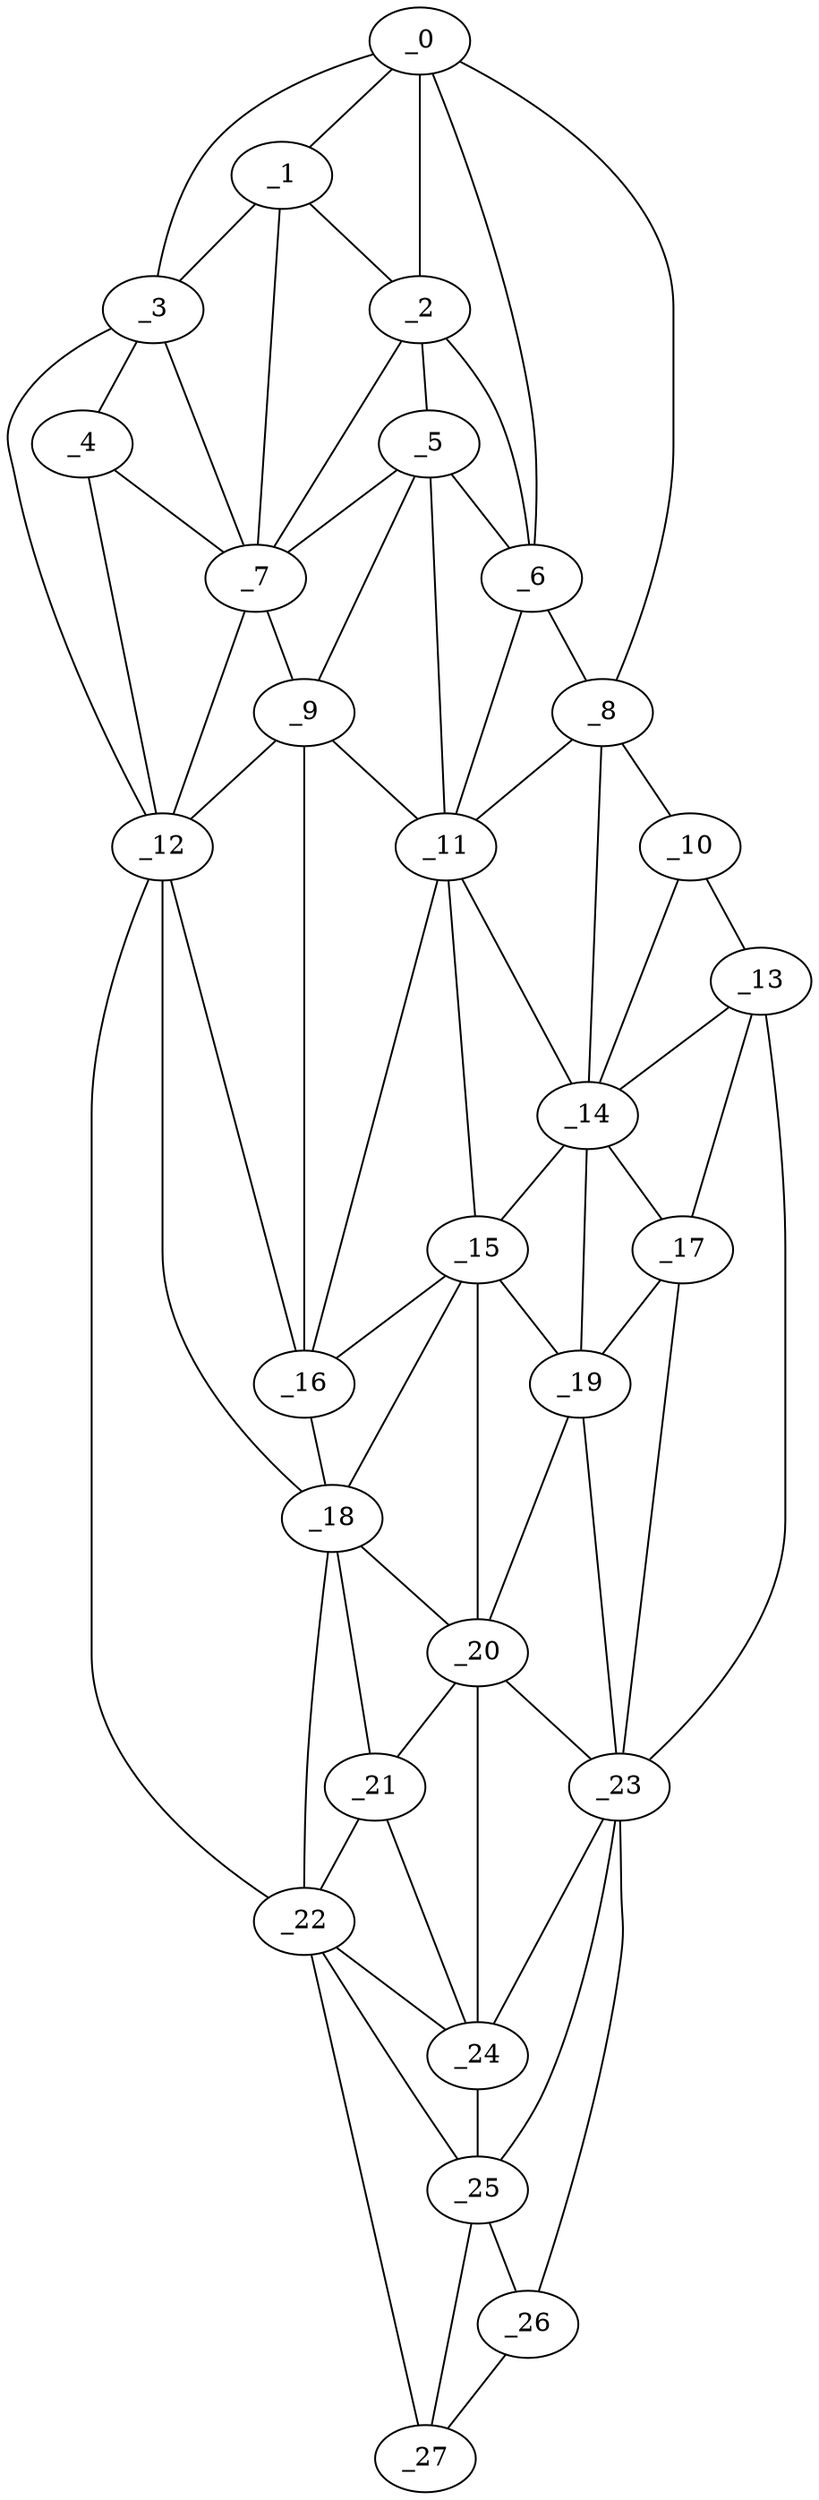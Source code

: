 graph "obj27__330.gxl" {
	_0	 [x=8,
		y=64];
	_1	 [x=19,
		y=67];
	_0 -- _1	 [valence=1];
	_2	 [x=25,
		y=62];
	_0 -- _2	 [valence=2];
	_3	 [x=26,
		y=89];
	_0 -- _3	 [valence=1];
	_6	 [x=39,
		y=52];
	_0 -- _6	 [valence=2];
	_8	 [x=48,
		y=44];
	_0 -- _8	 [valence=1];
	_1 -- _2	 [valence=2];
	_1 -- _3	 [valence=2];
	_7	 [x=41,
		y=79];
	_1 -- _7	 [valence=1];
	_5	 [x=38,
		y=64];
	_2 -- _5	 [valence=1];
	_2 -- _6	 [valence=2];
	_2 -- _7	 [valence=2];
	_4	 [x=36,
		y=87];
	_3 -- _4	 [valence=2];
	_3 -- _7	 [valence=1];
	_12	 [x=58,
		y=86];
	_3 -- _12	 [valence=1];
	_4 -- _7	 [valence=2];
	_4 -- _12	 [valence=1];
	_5 -- _6	 [valence=2];
	_5 -- _7	 [valence=2];
	_9	 [x=54,
		y=78];
	_5 -- _9	 [valence=2];
	_11	 [x=58,
		y=62];
	_5 -- _11	 [valence=2];
	_6 -- _8	 [valence=1];
	_6 -- _11	 [valence=2];
	_7 -- _9	 [valence=1];
	_7 -- _12	 [valence=2];
	_10	 [x=56,
		y=41];
	_8 -- _10	 [valence=1];
	_8 -- _11	 [valence=2];
	_14	 [x=63,
		y=53];
	_8 -- _14	 [valence=1];
	_9 -- _11	 [valence=2];
	_9 -- _12	 [valence=2];
	_16	 [x=66,
		y=75];
	_9 -- _16	 [valence=2];
	_13	 [x=62,
		y=39];
	_10 -- _13	 [valence=1];
	_10 -- _14	 [valence=2];
	_11 -- _14	 [valence=2];
	_15	 [x=64,
		y=62];
	_11 -- _15	 [valence=2];
	_11 -- _16	 [valence=1];
	_12 -- _16	 [valence=2];
	_18	 [x=76,
		y=72];
	_12 -- _18	 [valence=1];
	_22	 [x=90,
		y=78];
	_12 -- _22	 [valence=1];
	_13 -- _14	 [valence=2];
	_17	 [x=75,
		y=44];
	_13 -- _17	 [valence=1];
	_23	 [x=100,
		y=39];
	_13 -- _23	 [valence=1];
	_14 -- _15	 [valence=2];
	_14 -- _17	 [valence=2];
	_19	 [x=81,
		y=51];
	_14 -- _19	 [valence=2];
	_15 -- _16	 [valence=2];
	_15 -- _18	 [valence=2];
	_15 -- _19	 [valence=2];
	_20	 [x=85,
		y=58];
	_15 -- _20	 [valence=2];
	_16 -- _18	 [valence=2];
	_17 -- _19	 [valence=1];
	_17 -- _23	 [valence=2];
	_18 -- _20	 [valence=1];
	_21	 [x=87,
		y=69];
	_18 -- _21	 [valence=2];
	_18 -- _22	 [valence=2];
	_19 -- _20	 [valence=2];
	_19 -- _23	 [valence=2];
	_20 -- _21	 [valence=2];
	_20 -- _23	 [valence=1];
	_24	 [x=100,
		y=65];
	_20 -- _24	 [valence=2];
	_21 -- _22	 [valence=1];
	_21 -- _24	 [valence=1];
	_22 -- _24	 [valence=1];
	_25	 [x=111,
		y=63];
	_22 -- _25	 [valence=2];
	_27	 [x=125,
		y=59];
	_22 -- _27	 [valence=1];
	_23 -- _24	 [valence=1];
	_23 -- _25	 [valence=2];
	_26	 [x=123,
		y=49];
	_23 -- _26	 [valence=1];
	_24 -- _25	 [valence=2];
	_25 -- _26	 [valence=1];
	_25 -- _27	 [valence=2];
	_26 -- _27	 [valence=1];
}
